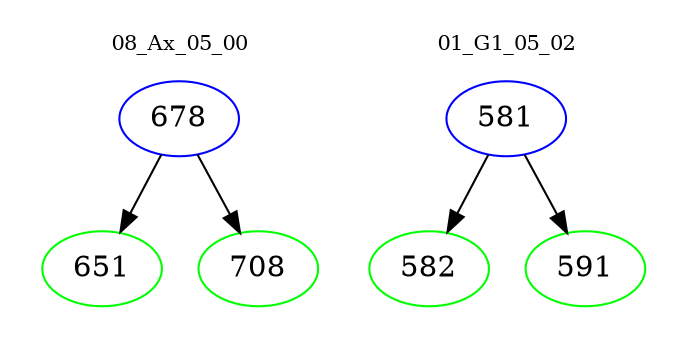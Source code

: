 digraph{
subgraph cluster_0 {
color = white
label = "08_Ax_05_00";
fontsize=10;
T0_678 [label="678", color="blue"]
T0_678 -> T0_651 [color="black"]
T0_651 [label="651", color="green"]
T0_678 -> T0_708 [color="black"]
T0_708 [label="708", color="green"]
}
subgraph cluster_1 {
color = white
label = "01_G1_05_02";
fontsize=10;
T1_581 [label="581", color="blue"]
T1_581 -> T1_582 [color="black"]
T1_582 [label="582", color="green"]
T1_581 -> T1_591 [color="black"]
T1_591 [label="591", color="green"]
}
}
